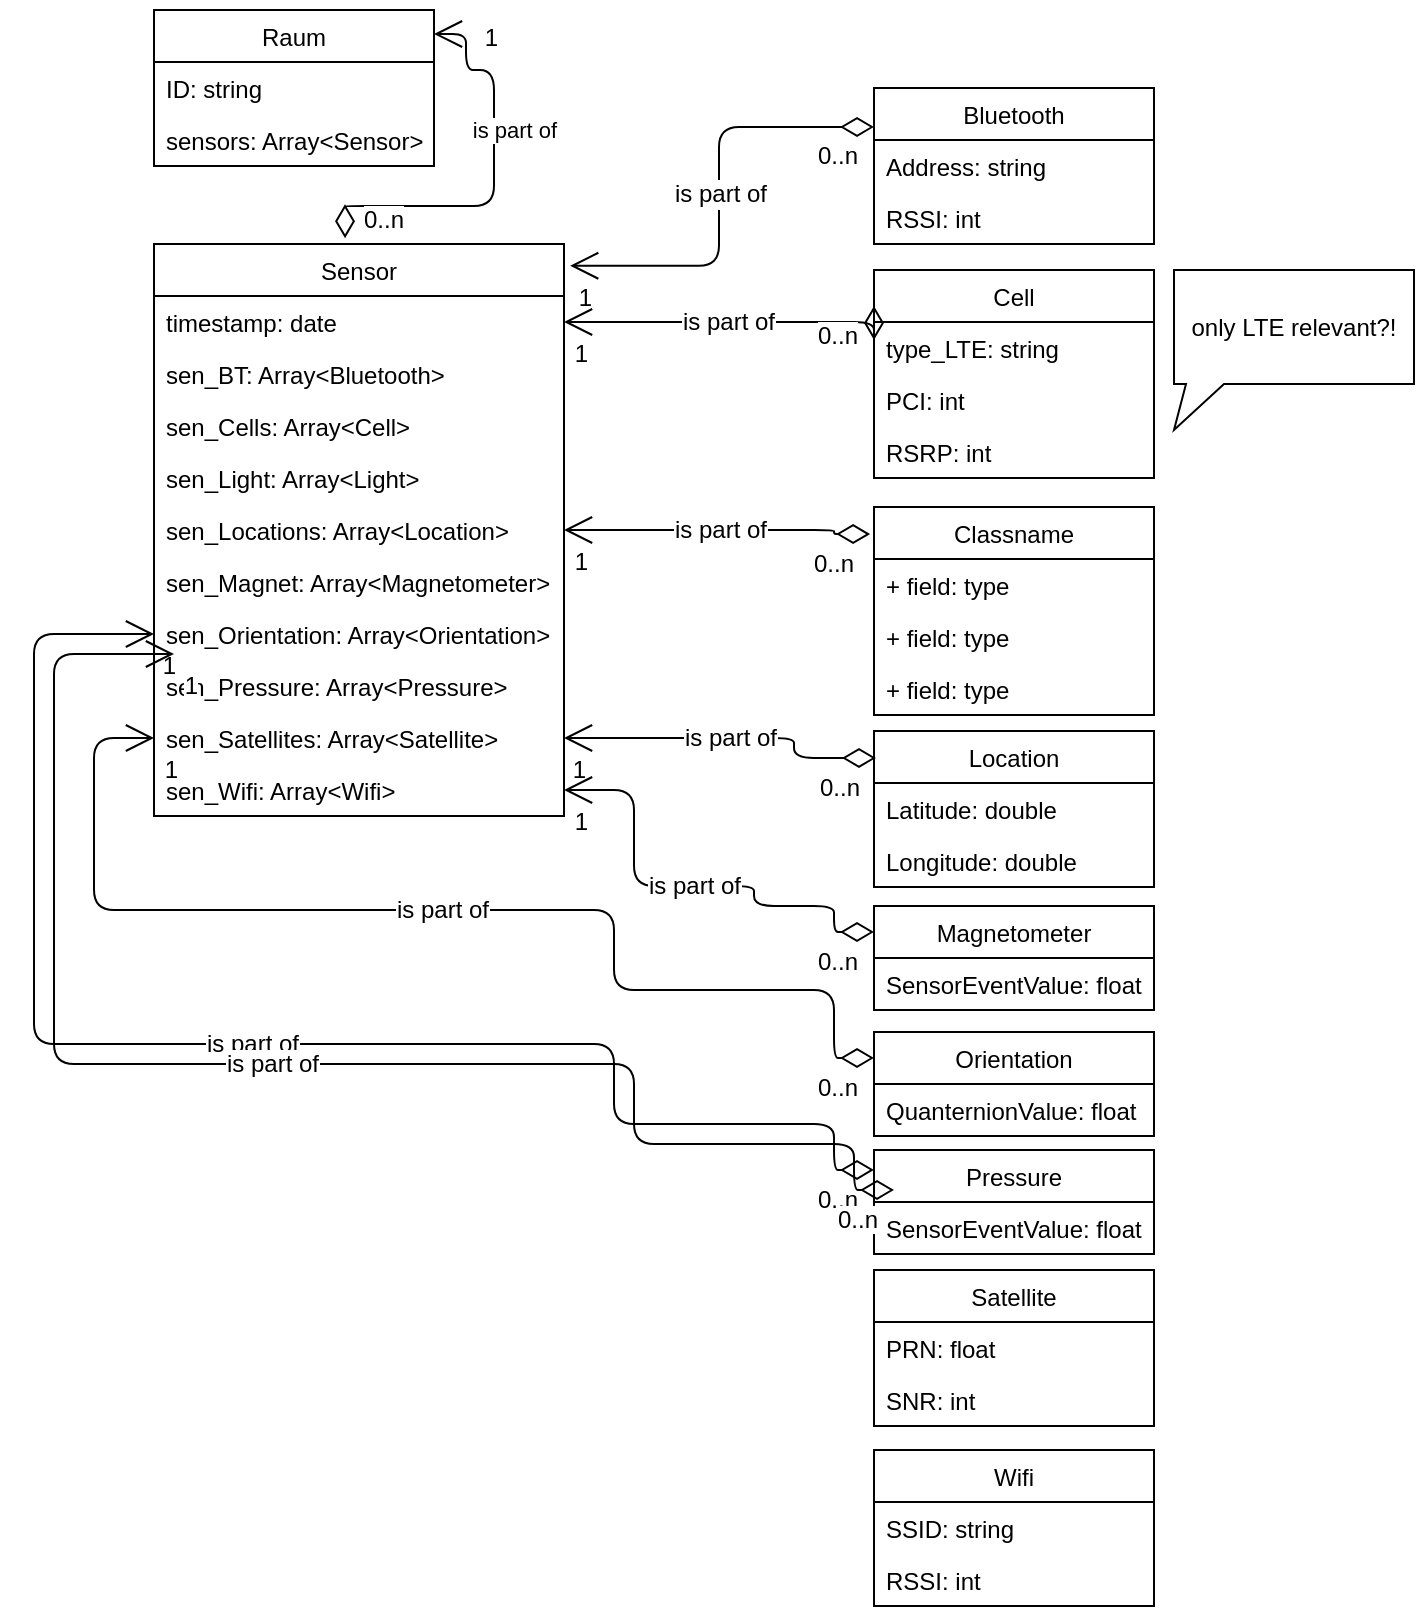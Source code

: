 <mxfile version="10.6.7" type="github"><diagram id="_J4-HaRiP13gnkmEDoGU" name="Page-1"><mxGraphModel dx="900" dy="435" grid="1" gridSize="10" guides="1" tooltips="1" connect="1" arrows="1" fold="1" page="1" pageScale="1" pageWidth="827" pageHeight="1169" math="0" shadow="0"><root><mxCell id="0"/><mxCell id="1" parent="0"/><mxCell id="cdzxTDHdXINh_g30sIHG-1" value="Raum" style="swimlane;fontStyle=0;childLayout=stackLayout;horizontal=1;startSize=26;fillColor=none;horizontalStack=0;resizeParent=1;resizeParentMax=0;resizeLast=0;collapsible=1;marginBottom=0;" vertex="1" parent="1"><mxGeometry x="160" y="40" width="140" height="78" as="geometry"/></mxCell><mxCell id="cdzxTDHdXINh_g30sIHG-2" value="ID: string" style="text;strokeColor=none;fillColor=none;align=left;verticalAlign=top;spacingLeft=4;spacingRight=4;overflow=hidden;rotatable=0;points=[[0,0.5],[1,0.5]];portConstraint=eastwest;" vertex="1" parent="cdzxTDHdXINh_g30sIHG-1"><mxGeometry y="26" width="140" height="26" as="geometry"/></mxCell><mxCell id="cdzxTDHdXINh_g30sIHG-3" value="sensors: Array&lt;Sensor&gt;" style="text;strokeColor=none;fillColor=none;align=left;verticalAlign=top;spacingLeft=4;spacingRight=4;overflow=hidden;rotatable=0;points=[[0,0.5],[1,0.5]];portConstraint=eastwest;" vertex="1" parent="cdzxTDHdXINh_g30sIHG-1"><mxGeometry y="52" width="140" height="26" as="geometry"/></mxCell><mxCell id="cdzxTDHdXINh_g30sIHG-4" value="Sensor" style="swimlane;fontStyle=0;childLayout=stackLayout;horizontal=1;startSize=26;fillColor=none;horizontalStack=0;resizeParent=1;resizeParentMax=0;resizeLast=0;collapsible=1;marginBottom=0;" vertex="1" parent="1"><mxGeometry x="160" y="157" width="205" height="286" as="geometry"/></mxCell><mxCell id="cdzxTDHdXINh_g30sIHG-5" value="timestamp: date" style="text;strokeColor=none;fillColor=none;align=left;verticalAlign=top;spacingLeft=4;spacingRight=4;overflow=hidden;rotatable=0;points=[[0,0.5],[1,0.5]];portConstraint=eastwest;" vertex="1" parent="cdzxTDHdXINh_g30sIHG-4"><mxGeometry y="26" width="205" height="26" as="geometry"/></mxCell><mxCell id="cdzxTDHdXINh_g30sIHG-6" value="sen_BT: Array&lt;Bluetooth&gt;&#10;" style="text;strokeColor=none;fillColor=none;align=left;verticalAlign=top;spacingLeft=4;spacingRight=4;overflow=hidden;rotatable=0;points=[[0,0.5],[1,0.5]];portConstraint=eastwest;" vertex="1" parent="cdzxTDHdXINh_g30sIHG-4"><mxGeometry y="52" width="205" height="26" as="geometry"/></mxCell><mxCell id="cdzxTDHdXINh_g30sIHG-7" value="sen_Cells: Array&lt;Cell&gt;&#10;" style="text;strokeColor=none;fillColor=none;align=left;verticalAlign=top;spacingLeft=4;spacingRight=4;overflow=hidden;rotatable=0;points=[[0,0.5],[1,0.5]];portConstraint=eastwest;" vertex="1" parent="cdzxTDHdXINh_g30sIHG-4"><mxGeometry y="78" width="205" height="26" as="geometry"/></mxCell><mxCell id="cdzxTDHdXINh_g30sIHG-8" value="sen_Light: Array&lt;Light&gt;&#10;" style="text;strokeColor=none;fillColor=none;align=left;verticalAlign=top;spacingLeft=4;spacingRight=4;overflow=hidden;rotatable=0;points=[[0,0.5],[1,0.5]];portConstraint=eastwest;" vertex="1" parent="cdzxTDHdXINh_g30sIHG-4"><mxGeometry y="104" width="205" height="26" as="geometry"/></mxCell><mxCell id="cdzxTDHdXINh_g30sIHG-9" value="sen_Locations: Array&lt;Location&gt;&#10;" style="text;strokeColor=none;fillColor=none;align=left;verticalAlign=top;spacingLeft=4;spacingRight=4;overflow=hidden;rotatable=0;points=[[0,0.5],[1,0.5]];portConstraint=eastwest;" vertex="1" parent="cdzxTDHdXINh_g30sIHG-4"><mxGeometry y="130" width="205" height="26" as="geometry"/></mxCell><mxCell id="cdzxTDHdXINh_g30sIHG-10" value="sen_Magnet: Array&lt;Magnetometer&gt;&#10;" style="text;strokeColor=none;fillColor=none;align=left;verticalAlign=top;spacingLeft=4;spacingRight=4;overflow=hidden;rotatable=0;points=[[0,0.5],[1,0.5]];portConstraint=eastwest;" vertex="1" parent="cdzxTDHdXINh_g30sIHG-4"><mxGeometry y="156" width="205" height="26" as="geometry"/></mxCell><mxCell id="cdzxTDHdXINh_g30sIHG-11" value="sen_Orientation: Array&lt;Orientation&gt;&#10;" style="text;strokeColor=none;fillColor=none;align=left;verticalAlign=top;spacingLeft=4;spacingRight=4;overflow=hidden;rotatable=0;points=[[0,0.5],[1,0.5]];portConstraint=eastwest;" vertex="1" parent="cdzxTDHdXINh_g30sIHG-4"><mxGeometry y="182" width="205" height="26" as="geometry"/></mxCell><mxCell id="cdzxTDHdXINh_g30sIHG-12" value="sen_Pressure: Array&lt;Pressure&gt;&#10;" style="text;strokeColor=none;fillColor=none;align=left;verticalAlign=top;spacingLeft=4;spacingRight=4;overflow=hidden;rotatable=0;points=[[0,0.5],[1,0.5]];portConstraint=eastwest;" vertex="1" parent="cdzxTDHdXINh_g30sIHG-4"><mxGeometry y="208" width="205" height="26" as="geometry"/></mxCell><mxCell id="cdzxTDHdXINh_g30sIHG-13" value="sen_Satellites: Array&lt;Satellite&gt;&#10;" style="text;strokeColor=none;fillColor=none;align=left;verticalAlign=top;spacingLeft=4;spacingRight=4;overflow=hidden;rotatable=0;points=[[0,0.5],[1,0.5]];portConstraint=eastwest;" vertex="1" parent="cdzxTDHdXINh_g30sIHG-4"><mxGeometry y="234" width="205" height="26" as="geometry"/></mxCell><mxCell id="cdzxTDHdXINh_g30sIHG-14" value="sen_Wifi: Array&lt;Wifi&gt;" style="text;strokeColor=none;fillColor=none;align=left;verticalAlign=top;spacingLeft=4;spacingRight=4;overflow=hidden;rotatable=0;points=[[0,0.5],[1,0.5]];portConstraint=eastwest;" vertex="1" parent="cdzxTDHdXINh_g30sIHG-4"><mxGeometry y="260" width="205" height="26" as="geometry"/></mxCell><mxCell id="cdzxTDHdXINh_g30sIHG-15" value="Wifi" style="swimlane;fontStyle=0;childLayout=stackLayout;horizontal=1;startSize=26;fillColor=none;horizontalStack=0;resizeParent=1;resizeParentMax=0;resizeLast=0;collapsible=1;marginBottom=0;" vertex="1" parent="1"><mxGeometry x="520" y="760" width="140" height="78" as="geometry"><mxRectangle x="480" y="34" width="50" height="26" as="alternateBounds"/></mxGeometry></mxCell><mxCell id="cdzxTDHdXINh_g30sIHG-16" value="SSID: string" style="text;strokeColor=none;fillColor=none;align=left;verticalAlign=top;spacingLeft=4;spacingRight=4;overflow=hidden;rotatable=0;points=[[0,0.5],[1,0.5]];portConstraint=eastwest;" vertex="1" parent="cdzxTDHdXINh_g30sIHG-15"><mxGeometry y="26" width="140" height="26" as="geometry"/></mxCell><mxCell id="cdzxTDHdXINh_g30sIHG-17" value="RSSI: int" style="text;strokeColor=none;fillColor=none;align=left;verticalAlign=top;spacingLeft=4;spacingRight=4;overflow=hidden;rotatable=0;points=[[0,0.5],[1,0.5]];portConstraint=eastwest;" vertex="1" parent="cdzxTDHdXINh_g30sIHG-15"><mxGeometry y="52" width="140" height="26" as="geometry"/></mxCell><mxCell id="cdzxTDHdXINh_g30sIHG-18" value="Bluetooth" style="swimlane;fontStyle=0;childLayout=stackLayout;horizontal=1;startSize=26;fillColor=none;horizontalStack=0;resizeParent=1;resizeParentMax=0;resizeLast=0;collapsible=1;marginBottom=0;" vertex="1" parent="1"><mxGeometry x="520" y="79" width="140" height="78" as="geometry"><mxRectangle x="80" y="157" width="80" height="20" as="alternateBounds"/></mxGeometry></mxCell><mxCell id="cdzxTDHdXINh_g30sIHG-19" value="Address: string" style="text;strokeColor=none;fillColor=none;align=left;verticalAlign=top;spacingLeft=4;spacingRight=4;overflow=hidden;rotatable=0;points=[[0,0.5],[1,0.5]];portConstraint=eastwest;" vertex="1" parent="cdzxTDHdXINh_g30sIHG-18"><mxGeometry y="26" width="140" height="26" as="geometry"/></mxCell><mxCell id="cdzxTDHdXINh_g30sIHG-20" value="RSSI: int" style="text;strokeColor=none;fillColor=none;align=left;verticalAlign=top;spacingLeft=4;spacingRight=4;overflow=hidden;rotatable=0;points=[[0,0.5],[1,0.5]];portConstraint=eastwest;" vertex="1" parent="cdzxTDHdXINh_g30sIHG-18"><mxGeometry y="52" width="140" height="26" as="geometry"/></mxCell><mxCell id="cdzxTDHdXINh_g30sIHG-21" value="Cell" style="swimlane;fontStyle=0;childLayout=stackLayout;horizontal=1;startSize=26;fillColor=none;horizontalStack=0;resizeParent=1;resizeParentMax=0;resizeLast=0;collapsible=1;marginBottom=0;" vertex="1" parent="1"><mxGeometry x="520" y="170" width="140" height="104" as="geometry"><mxRectangle x="80" y="238" width="50" height="26" as="alternateBounds"/></mxGeometry></mxCell><mxCell id="cdzxTDHdXINh_g30sIHG-22" value="type_LTE: string" style="text;strokeColor=none;fillColor=none;align=left;verticalAlign=top;spacingLeft=4;spacingRight=4;overflow=hidden;rotatable=0;points=[[0,0.5],[1,0.5]];portConstraint=eastwest;" vertex="1" parent="cdzxTDHdXINh_g30sIHG-21"><mxGeometry y="26" width="140" height="26" as="geometry"/></mxCell><mxCell id="cdzxTDHdXINh_g30sIHG-23" value="PCI: int" style="text;strokeColor=none;fillColor=none;align=left;verticalAlign=top;spacingLeft=4;spacingRight=4;overflow=hidden;rotatable=0;points=[[0,0.5],[1,0.5]];portConstraint=eastwest;" vertex="1" parent="cdzxTDHdXINh_g30sIHG-21"><mxGeometry y="52" width="140" height="26" as="geometry"/></mxCell><mxCell id="cdzxTDHdXINh_g30sIHG-24" value="RSRP: int" style="text;strokeColor=none;fillColor=none;align=left;verticalAlign=top;spacingLeft=4;spacingRight=4;overflow=hidden;rotatable=0;points=[[0,0.5],[1,0.5]];portConstraint=eastwest;" vertex="1" parent="cdzxTDHdXINh_g30sIHG-21"><mxGeometry y="78" width="140" height="26" as="geometry"/></mxCell><mxCell id="cdzxTDHdXINh_g30sIHG-25" value="only LTE relevant?!" style="shape=callout;whiteSpace=wrap;html=1;perimeter=calloutPerimeter;position2=0;size=23;position=0.05;base=19;" vertex="1" parent="1"><mxGeometry x="670" y="170" width="120" height="80" as="geometry"/></mxCell><mxCell id="cdzxTDHdXINh_g30sIHG-26" value="Location" style="swimlane;fontStyle=0;childLayout=stackLayout;horizontal=1;startSize=26;fillColor=none;horizontalStack=0;resizeParent=1;resizeParentMax=0;resizeLast=0;collapsible=1;marginBottom=0;" vertex="1" parent="1"><mxGeometry x="520" y="400.5" width="140" height="78" as="geometry"><mxRectangle x="253" y="369" width="80" height="26" as="alternateBounds"/></mxGeometry></mxCell><mxCell id="cdzxTDHdXINh_g30sIHG-27" value="Latitude: double" style="text;strokeColor=none;fillColor=none;align=left;verticalAlign=top;spacingLeft=4;spacingRight=4;overflow=hidden;rotatable=0;points=[[0,0.5],[1,0.5]];portConstraint=eastwest;" vertex="1" parent="cdzxTDHdXINh_g30sIHG-26"><mxGeometry y="26" width="140" height="26" as="geometry"/></mxCell><mxCell id="cdzxTDHdXINh_g30sIHG-28" value="Longitude: double" style="text;strokeColor=none;fillColor=none;align=left;verticalAlign=top;spacingLeft=4;spacingRight=4;overflow=hidden;rotatable=0;points=[[0,0.5],[1,0.5]];portConstraint=eastwest;" vertex="1" parent="cdzxTDHdXINh_g30sIHG-26"><mxGeometry y="52" width="140" height="26" as="geometry"/></mxCell><mxCell id="cdzxTDHdXINh_g30sIHG-29" value="Magnetometer" style="swimlane;fontStyle=0;childLayout=stackLayout;horizontal=1;startSize=26;fillColor=none;horizontalStack=0;resizeParent=1;resizeParentMax=0;resizeLast=0;collapsible=1;marginBottom=0;" vertex="1" parent="1"><mxGeometry x="520" y="488" width="140" height="52" as="geometry"><mxRectangle x="355" y="369" width="110" height="26" as="alternateBounds"/></mxGeometry></mxCell><mxCell id="cdzxTDHdXINh_g30sIHG-30" value="SensorEventValue: float" style="text;strokeColor=none;fillColor=none;align=left;verticalAlign=top;spacingLeft=4;spacingRight=4;overflow=hidden;rotatable=0;points=[[0,0.5],[1,0.5]];portConstraint=eastwest;" vertex="1" parent="cdzxTDHdXINh_g30sIHG-29"><mxGeometry y="26" width="140" height="26" as="geometry"/></mxCell><mxCell id="cdzxTDHdXINh_g30sIHG-31" value="Classname" style="swimlane;fontStyle=0;childLayout=stackLayout;horizontal=1;startSize=26;fillColor=none;horizontalStack=0;resizeParent=1;resizeParentMax=0;resizeLast=0;collapsible=1;marginBottom=0;" vertex="1" parent="1"><mxGeometry x="520" y="288.5" width="140" height="104" as="geometry"/></mxCell><mxCell id="cdzxTDHdXINh_g30sIHG-32" value="+ field: type" style="text;strokeColor=none;fillColor=none;align=left;verticalAlign=top;spacingLeft=4;spacingRight=4;overflow=hidden;rotatable=0;points=[[0,0.5],[1,0.5]];portConstraint=eastwest;" vertex="1" parent="cdzxTDHdXINh_g30sIHG-31"><mxGeometry y="26" width="140" height="26" as="geometry"/></mxCell><mxCell id="cdzxTDHdXINh_g30sIHG-33" value="+ field: type" style="text;strokeColor=none;fillColor=none;align=left;verticalAlign=top;spacingLeft=4;spacingRight=4;overflow=hidden;rotatable=0;points=[[0,0.5],[1,0.5]];portConstraint=eastwest;" vertex="1" parent="cdzxTDHdXINh_g30sIHG-31"><mxGeometry y="52" width="140" height="26" as="geometry"/></mxCell><mxCell id="cdzxTDHdXINh_g30sIHG-34" value="+ field: type" style="text;strokeColor=none;fillColor=none;align=left;verticalAlign=top;spacingLeft=4;spacingRight=4;overflow=hidden;rotatable=0;points=[[0,0.5],[1,0.5]];portConstraint=eastwest;" vertex="1" parent="cdzxTDHdXINh_g30sIHG-31"><mxGeometry y="78" width="140" height="26" as="geometry"/></mxCell><mxCell id="cdzxTDHdXINh_g30sIHG-35" value="Orientation" style="swimlane;fontStyle=0;childLayout=stackLayout;horizontal=1;startSize=26;fillColor=none;horizontalStack=0;resizeParent=1;resizeParentMax=0;resizeLast=0;collapsible=1;marginBottom=0;" vertex="1" parent="1"><mxGeometry x="520" y="551" width="140" height="52" as="geometry"><mxRectangle x="500" y="346" width="90" height="26" as="alternateBounds"/></mxGeometry></mxCell><mxCell id="cdzxTDHdXINh_g30sIHG-36" value="QuanternionValue: float" style="text;strokeColor=none;fillColor=none;align=left;verticalAlign=top;spacingLeft=4;spacingRight=4;overflow=hidden;rotatable=0;points=[[0,0.5],[1,0.5]];portConstraint=eastwest;" vertex="1" parent="cdzxTDHdXINh_g30sIHG-35"><mxGeometry y="26" width="140" height="26" as="geometry"/></mxCell><mxCell id="cdzxTDHdXINh_g30sIHG-37" value="Pressure" style="swimlane;fontStyle=0;childLayout=stackLayout;horizontal=1;startSize=26;fillColor=none;horizontalStack=0;resizeParent=1;resizeParentMax=0;resizeLast=0;collapsible=1;marginBottom=0;" vertex="1" parent="1"><mxGeometry x="520" y="610" width="140" height="52" as="geometry"><mxRectangle x="495" y="268" width="90" height="26" as="alternateBounds"/></mxGeometry></mxCell><mxCell id="cdzxTDHdXINh_g30sIHG-38" value="SensorEventValue: float" style="text;strokeColor=none;fillColor=none;align=left;verticalAlign=top;spacingLeft=4;spacingRight=4;overflow=hidden;rotatable=0;points=[[0,0.5],[1,0.5]];portConstraint=eastwest;" vertex="1" parent="cdzxTDHdXINh_g30sIHG-37"><mxGeometry y="26" width="140" height="26" as="geometry"/></mxCell><mxCell id="cdzxTDHdXINh_g30sIHG-39" value="Satellite" style="swimlane;fontStyle=0;childLayout=stackLayout;horizontal=1;startSize=26;fillColor=none;horizontalStack=0;resizeParent=1;resizeParentMax=0;resizeLast=0;collapsible=1;marginBottom=0;" vertex="1" parent="1"><mxGeometry x="520" y="670" width="140" height="78" as="geometry"/></mxCell><mxCell id="cdzxTDHdXINh_g30sIHG-40" value="PRN: float" style="text;strokeColor=none;fillColor=none;align=left;verticalAlign=top;spacingLeft=4;spacingRight=4;overflow=hidden;rotatable=0;points=[[0,0.5],[1,0.5]];portConstraint=eastwest;" vertex="1" parent="cdzxTDHdXINh_g30sIHG-39"><mxGeometry y="26" width="140" height="26" as="geometry"/></mxCell><mxCell id="cdzxTDHdXINh_g30sIHG-41" value="SNR: int" style="text;strokeColor=none;fillColor=none;align=left;verticalAlign=top;spacingLeft=4;spacingRight=4;overflow=hidden;rotatable=0;points=[[0,0.5],[1,0.5]];portConstraint=eastwest;" vertex="1" parent="cdzxTDHdXINh_g30sIHG-39"><mxGeometry y="52" width="140" height="26" as="geometry"/></mxCell><mxCell id="cdzxTDHdXINh_g30sIHG-48" value="is part of" style="endArrow=open;html=1;endSize=12;startArrow=diamondThin;startSize=14;startFill=0;edgeStyle=orthogonalEdgeStyle;exitX=0.466;exitY=-0.01;exitDx=0;exitDy=0;exitPerimeter=0;entryX=1;entryY=0.154;entryDx=0;entryDy=0;entryPerimeter=0;" edge="1" parent="1" source="cdzxTDHdXINh_g30sIHG-4" target="cdzxTDHdXINh_g30sIHG-1"><mxGeometry x="0.243" y="-10" relative="1" as="geometry"><mxPoint x="400" y="40" as="sourcePoint"/><mxPoint x="560" y="40" as="targetPoint"/><Array as="points"><mxPoint x="330" y="138"/><mxPoint x="330" y="70"/><mxPoint x="316" y="70"/><mxPoint x="316" y="52"/></Array><mxPoint as="offset"/></mxGeometry></mxCell><mxCell id="cdzxTDHdXINh_g30sIHG-49" value="0..n" style="resizable=0;html=1;align=left;verticalAlign=top;labelBackgroundColor=#ffffff;fontSize=12;" connectable="0" vertex="1" parent="cdzxTDHdXINh_g30sIHG-48"><mxGeometry x="-1" relative="1" as="geometry"><mxPoint x="7" y="-23" as="offset"/></mxGeometry></mxCell><mxCell id="cdzxTDHdXINh_g30sIHG-50" value="1" style="resizable=0;html=1;align=right;verticalAlign=top;labelBackgroundColor=#ffffff;fontSize=12;" connectable="0" vertex="1" parent="cdzxTDHdXINh_g30sIHG-48"><mxGeometry x="1" relative="1" as="geometry"><mxPoint x="32.5" y="-12" as="offset"/></mxGeometry></mxCell><mxCell id="cdzxTDHdXINh_g30sIHG-54" value="is part of" style="endArrow=open;html=1;endSize=12;startArrow=diamondThin;startSize=14;startFill=0;edgeStyle=orthogonalEdgeStyle;fontSize=12;exitX=0;exitY=0.25;exitDx=0;exitDy=0;entryX=1.015;entryY=0.038;entryDx=0;entryDy=0;entryPerimeter=0;" edge="1" parent="1" source="cdzxTDHdXINh_g30sIHG-18" target="cdzxTDHdXINh_g30sIHG-4"><mxGeometry relative="1" as="geometry"><mxPoint x="390" y="40" as="sourcePoint"/><mxPoint x="550" y="40" as="targetPoint"/></mxGeometry></mxCell><mxCell id="cdzxTDHdXINh_g30sIHG-55" value="0..n" style="resizable=0;html=1;align=left;verticalAlign=top;labelBackgroundColor=#ffffff;fontSize=12;" connectable="0" vertex="1" parent="cdzxTDHdXINh_g30sIHG-54"><mxGeometry x="-1" relative="1" as="geometry"><mxPoint x="-30" y="1" as="offset"/></mxGeometry></mxCell><mxCell id="cdzxTDHdXINh_g30sIHG-56" value="1" style="resizable=0;html=1;align=right;verticalAlign=top;labelBackgroundColor=#ffffff;fontSize=12;" connectable="0" vertex="1" parent="cdzxTDHdXINh_g30sIHG-54"><mxGeometry x="1" relative="1" as="geometry"><mxPoint x="12" y="2" as="offset"/></mxGeometry></mxCell><mxCell id="cdzxTDHdXINh_g30sIHG-57" value="is part of" style="endArrow=open;html=1;endSize=12;startArrow=diamondThin;startSize=14;startFill=0;edgeStyle=orthogonalEdgeStyle;fontSize=12;exitX=0;exitY=0.173;exitDx=0;exitDy=0;entryX=1;entryY=0.5;entryDx=0;entryDy=0;exitPerimeter=0;" edge="1" parent="1" source="cdzxTDHdXINh_g30sIHG-21" target="cdzxTDHdXINh_g30sIHG-5"><mxGeometry relative="1" as="geometry"><mxPoint x="520" y="210" as="sourcePoint"/><mxPoint x="368" y="279" as="targetPoint"/><Array as="points"><mxPoint x="520" y="196"/></Array></mxGeometry></mxCell><mxCell id="cdzxTDHdXINh_g30sIHG-58" value="0..n" style="resizable=0;html=1;align=left;verticalAlign=top;labelBackgroundColor=#ffffff;fontSize=12;" connectable="0" vertex="1" parent="cdzxTDHdXINh_g30sIHG-57"><mxGeometry x="-1" relative="1" as="geometry"><mxPoint x="-30" y="1" as="offset"/></mxGeometry></mxCell><mxCell id="cdzxTDHdXINh_g30sIHG-59" value="1" style="resizable=0;html=1;align=right;verticalAlign=top;labelBackgroundColor=#ffffff;fontSize=12;" connectable="0" vertex="1" parent="cdzxTDHdXINh_g30sIHG-57"><mxGeometry x="1" relative="1" as="geometry"><mxPoint x="12" y="2" as="offset"/></mxGeometry></mxCell><mxCell id="cdzxTDHdXINh_g30sIHG-63" value="is part of" style="endArrow=open;html=1;endSize=12;startArrow=diamondThin;startSize=14;startFill=0;edgeStyle=orthogonalEdgeStyle;fontSize=12;exitX=-0.014;exitY=0.13;exitDx=0;exitDy=0;entryX=1;entryY=0.5;entryDx=0;entryDy=0;exitPerimeter=0;" edge="1" parent="1" source="cdzxTDHdXINh_g30sIHG-31" target="cdzxTDHdXINh_g30sIHG-9"><mxGeometry relative="1" as="geometry"><mxPoint x="520" y="309" as="sourcePoint"/><mxPoint x="365" y="317" as="targetPoint"/><Array as="points"><mxPoint x="500" y="302"/><mxPoint x="500" y="300"/></Array></mxGeometry></mxCell><mxCell id="cdzxTDHdXINh_g30sIHG-64" value="0..n" style="resizable=0;html=1;align=left;verticalAlign=top;labelBackgroundColor=#ffffff;fontSize=12;" connectable="0" vertex="1" parent="cdzxTDHdXINh_g30sIHG-63"><mxGeometry x="-1" relative="1" as="geometry"><mxPoint x="-30" y="1" as="offset"/></mxGeometry></mxCell><mxCell id="cdzxTDHdXINh_g30sIHG-65" value="1" style="resizable=0;html=1;align=right;verticalAlign=top;labelBackgroundColor=#ffffff;fontSize=12;" connectable="0" vertex="1" parent="cdzxTDHdXINh_g30sIHG-63"><mxGeometry x="1" relative="1" as="geometry"><mxPoint x="12" y="2" as="offset"/></mxGeometry></mxCell><mxCell id="cdzxTDHdXINh_g30sIHG-66" value="is part of" style="endArrow=open;html=1;endSize=12;startArrow=diamondThin;startSize=14;startFill=0;edgeStyle=orthogonalEdgeStyle;fontSize=12;exitX=0.007;exitY=0.173;exitDx=0;exitDy=0;entryX=1;entryY=0.5;entryDx=0;entryDy=0;exitPerimeter=0;" edge="1" parent="1" source="cdzxTDHdXINh_g30sIHG-26" target="cdzxTDHdXINh_g30sIHG-13"><mxGeometry relative="1" as="geometry"><mxPoint x="520" y="410.5" as="sourcePoint"/><mxPoint x="367" y="408.5" as="targetPoint"/><Array as="points"><mxPoint x="480" y="414"/><mxPoint x="480" y="404"/></Array></mxGeometry></mxCell><mxCell id="cdzxTDHdXINh_g30sIHG-67" value="0..n" style="resizable=0;html=1;align=left;verticalAlign=top;labelBackgroundColor=#ffffff;fontSize=12;" connectable="0" vertex="1" parent="cdzxTDHdXINh_g30sIHG-66"><mxGeometry x="-1" relative="1" as="geometry"><mxPoint x="-30" y="1" as="offset"/></mxGeometry></mxCell><mxCell id="cdzxTDHdXINh_g30sIHG-68" value="1" style="resizable=0;html=1;align=right;verticalAlign=top;labelBackgroundColor=#ffffff;fontSize=12;" connectable="0" vertex="1" parent="cdzxTDHdXINh_g30sIHG-66"><mxGeometry x="1" relative="1" as="geometry"><mxPoint x="12" y="2" as="offset"/></mxGeometry></mxCell><mxCell id="cdzxTDHdXINh_g30sIHG-69" value="is part of" style="endArrow=open;html=1;endSize=12;startArrow=diamondThin;startSize=14;startFill=0;edgeStyle=orthogonalEdgeStyle;fontSize=12;exitX=0;exitY=0.25;exitDx=0;exitDy=0;entryX=1;entryY=0.5;entryDx=0;entryDy=0;" edge="1" parent="1" source="cdzxTDHdXINh_g30sIHG-29" target="cdzxTDHdXINh_g30sIHG-14"><mxGeometry relative="1" as="geometry"><mxPoint x="491" y="488" as="sourcePoint"/><mxPoint x="335" y="478" as="targetPoint"/><Array as="points"><mxPoint x="500" y="501"/><mxPoint x="500" y="488"/><mxPoint x="460" y="488"/><mxPoint x="460" y="478"/><mxPoint x="400" y="478"/><mxPoint x="400" y="430"/></Array></mxGeometry></mxCell><mxCell id="cdzxTDHdXINh_g30sIHG-70" value="0..n" style="resizable=0;html=1;align=left;verticalAlign=top;labelBackgroundColor=#ffffff;fontSize=12;" connectable="0" vertex="1" parent="cdzxTDHdXINh_g30sIHG-69"><mxGeometry x="-1" relative="1" as="geometry"><mxPoint x="-30" y="1" as="offset"/></mxGeometry></mxCell><mxCell id="cdzxTDHdXINh_g30sIHG-71" value="1" style="resizable=0;html=1;align=right;verticalAlign=top;labelBackgroundColor=#ffffff;fontSize=12;" connectable="0" vertex="1" parent="cdzxTDHdXINh_g30sIHG-69"><mxGeometry x="1" relative="1" as="geometry"><mxPoint x="12" y="2" as="offset"/></mxGeometry></mxCell><mxCell id="cdzxTDHdXINh_g30sIHG-72" value="is part of" style="endArrow=open;html=1;endSize=12;startArrow=diamondThin;startSize=14;startFill=0;edgeStyle=orthogonalEdgeStyle;fontSize=12;exitX=0;exitY=0.25;exitDx=0;exitDy=0;entryX=0;entryY=0.5;entryDx=0;entryDy=0;" edge="1" parent="1" source="cdzxTDHdXINh_g30sIHG-35" target="cdzxTDHdXINh_g30sIHG-13"><mxGeometry relative="1" as="geometry"><mxPoint x="456" y="577" as="sourcePoint"/><mxPoint x="300" y="567" as="targetPoint"/><Array as="points"><mxPoint x="500" y="564"/><mxPoint x="500" y="530"/><mxPoint x="390" y="530"/><mxPoint x="390" y="490"/><mxPoint x="130" y="490"/><mxPoint x="130" y="404"/></Array></mxGeometry></mxCell><mxCell id="cdzxTDHdXINh_g30sIHG-73" value="0..n" style="resizable=0;html=1;align=left;verticalAlign=top;labelBackgroundColor=#ffffff;fontSize=12;" connectable="0" vertex="1" parent="cdzxTDHdXINh_g30sIHG-72"><mxGeometry x="-1" relative="1" as="geometry"><mxPoint x="-30" y="1" as="offset"/></mxGeometry></mxCell><mxCell id="cdzxTDHdXINh_g30sIHG-74" value="1" style="resizable=0;html=1;align=right;verticalAlign=top;labelBackgroundColor=#ffffff;fontSize=12;" connectable="0" vertex="1" parent="cdzxTDHdXINh_g30sIHG-72"><mxGeometry x="1" relative="1" as="geometry"><mxPoint x="12" y="2" as="offset"/></mxGeometry></mxCell><mxCell id="cdzxTDHdXINh_g30sIHG-75" value="is part of" style="endArrow=open;html=1;endSize=12;startArrow=diamondThin;startSize=14;startFill=0;edgeStyle=orthogonalEdgeStyle;fontSize=12;exitX=0;exitY=0.192;exitDx=0;exitDy=0;entryX=0;entryY=0.5;entryDx=0;entryDy=0;exitPerimeter=0;" edge="1" parent="1" source="cdzxTDHdXINh_g30sIHG-37" target="cdzxTDHdXINh_g30sIHG-11"><mxGeometry relative="1" as="geometry"><mxPoint x="520" y="631" as="sourcePoint"/><mxPoint x="160" y="471" as="targetPoint"/><Array as="points"><mxPoint x="500" y="620"/><mxPoint x="500" y="597"/><mxPoint x="390" y="597"/><mxPoint x="390" y="557"/><mxPoint x="100" y="557"/><mxPoint x="100" y="352"/></Array></mxGeometry></mxCell><mxCell id="cdzxTDHdXINh_g30sIHG-76" value="0..n" style="resizable=0;html=1;align=left;verticalAlign=top;labelBackgroundColor=#ffffff;fontSize=12;" connectable="0" vertex="1" parent="cdzxTDHdXINh_g30sIHG-75"><mxGeometry x="-1" relative="1" as="geometry"><mxPoint x="-30" y="1" as="offset"/></mxGeometry></mxCell><mxCell id="cdzxTDHdXINh_g30sIHG-77" value="1" style="resizable=0;html=1;align=right;verticalAlign=top;labelBackgroundColor=#ffffff;fontSize=12;" connectable="0" vertex="1" parent="cdzxTDHdXINh_g30sIHG-75"><mxGeometry x="1" relative="1" as="geometry"><mxPoint x="12" y="2" as="offset"/></mxGeometry></mxCell><mxCell id="cdzxTDHdXINh_g30sIHG-78" value="is part of" style="endArrow=open;html=1;endSize=12;startArrow=diamondThin;startSize=14;startFill=0;edgeStyle=orthogonalEdgeStyle;fontSize=12;exitX=0;exitY=0.192;exitDx=0;exitDy=0;entryX=0;entryY=0.5;entryDx=0;entryDy=0;exitPerimeter=0;" edge="1" parent="1"><mxGeometry relative="1" as="geometry"><mxPoint x="530" y="630" as="sourcePoint"/><mxPoint x="170" y="362" as="targetPoint"/><Array as="points"><mxPoint x="510" y="630"/><mxPoint x="510" y="607"/><mxPoint x="400" y="607"/><mxPoint x="400" y="567"/><mxPoint x="110" y="567"/><mxPoint x="110" y="362"/></Array></mxGeometry></mxCell><mxCell id="cdzxTDHdXINh_g30sIHG-79" value="0..n" style="resizable=0;html=1;align=left;verticalAlign=top;labelBackgroundColor=#ffffff;fontSize=12;" connectable="0" vertex="1" parent="cdzxTDHdXINh_g30sIHG-78"><mxGeometry x="-1" relative="1" as="geometry"><mxPoint x="-30" y="1" as="offset"/></mxGeometry></mxCell><mxCell id="cdzxTDHdXINh_g30sIHG-80" value="1" style="resizable=0;html=1;align=right;verticalAlign=top;labelBackgroundColor=#ffffff;fontSize=12;" connectable="0" vertex="1" parent="cdzxTDHdXINh_g30sIHG-78"><mxGeometry x="1" relative="1" as="geometry"><mxPoint x="12" y="2" as="offset"/></mxGeometry></mxCell></root></mxGraphModel></diagram></mxfile>